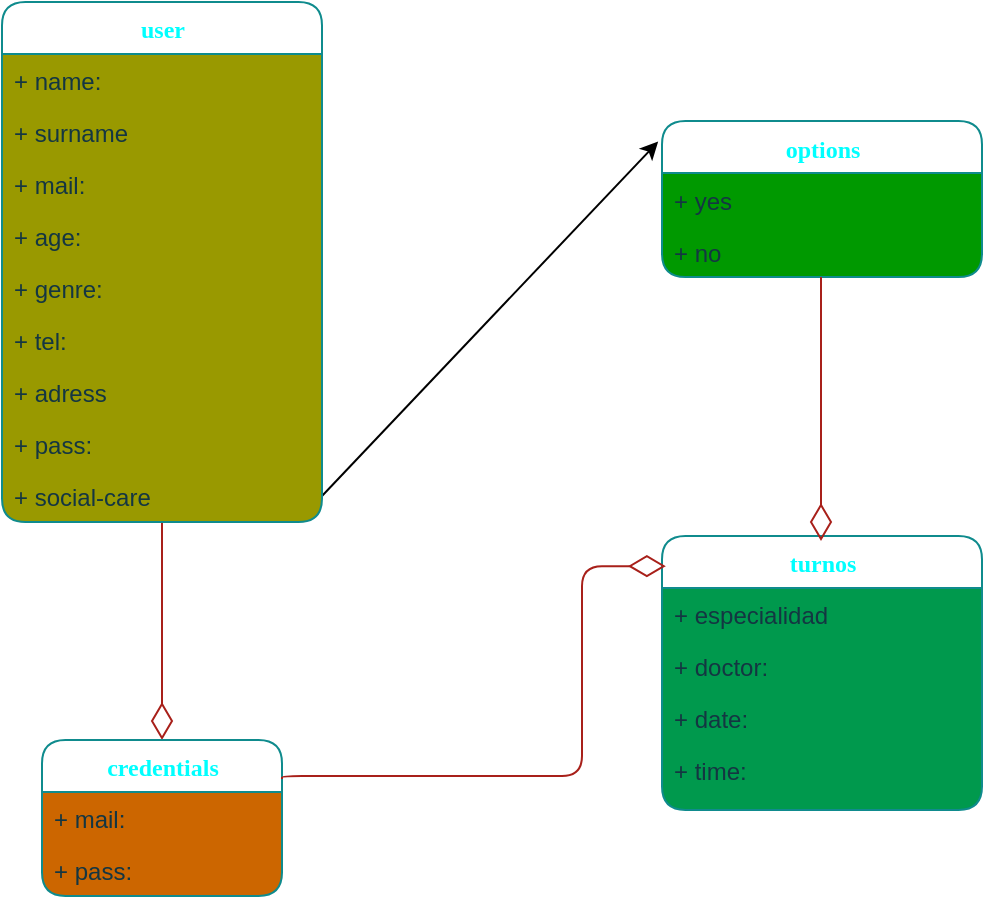 <mxfile>
    <diagram name="Page-1" id="9f46799a-70d6-7492-0946-bef42562c5a5">
        <mxGraphModel dx="984" dy="319" grid="1" gridSize="10" guides="1" tooltips="1" connect="1" arrows="1" fold="1" page="1" pageScale="1" pageWidth="1100" pageHeight="850" background="none" math="0" shadow="0">
            <root>
                <mxCell id="0"/>
                <mxCell id="1" parent="0"/>
                <mxCell id="78961159f06e98e8-124" style="edgeStyle=orthogonalEdgeStyle;html=1;labelBackgroundColor=none;startFill=0;startSize=8;endArrow=diamondThin;endFill=0;endSize=16;fontFamily=Verdana;fontSize=12;strokeColor=#A8201A;fontColor=default;rounded=1;entryX=0.5;entryY=0;entryDx=0;entryDy=0;exitX=0.5;exitY=1;exitDx=0;exitDy=0;" parent="1" target="78961159f06e98e8-56" edge="1" source="78961159f06e98e8-17">
                    <mxGeometry relative="1" as="geometry">
                        <Array as="points">
                            <mxPoint x="170" y="452"/>
                        </Array>
                        <mxPoint x="160" y="340" as="sourcePoint"/>
                        <mxPoint x="290" y="470" as="targetPoint"/>
                    </mxGeometry>
                </mxCell>
                <mxCell id="9" value="" style="edgeStyle=none;html=1;fontColor=#00FFFF;exitX=1;exitY=0.5;exitDx=0;exitDy=0;entryX=-0.012;entryY=0.132;entryDx=0;entryDy=0;entryPerimeter=0;" edge="1" parent="1" source="14" target="KzqB3IoScdNlmJi1fuJ3-15">
                    <mxGeometry relative="1" as="geometry"/>
                </mxCell>
                <mxCell id="78961159f06e98e8-17" value="&lt;font color=&quot;#00ffff&quot;&gt;user&lt;/font&gt;" style="swimlane;html=1;fontStyle=1;align=center;verticalAlign=top;childLayout=stackLayout;horizontal=1;startSize=26;horizontalStack=0;resizeParent=1;resizeLast=0;collapsible=1;marginBottom=0;swimlaneFillColor=#999900;rounded=1;shadow=0;comic=0;labelBackgroundColor=none;strokeWidth=1;fillColor=none;fontFamily=Verdana;fontSize=12;strokeColor=#0F8B8D;fontColor=#143642;" parent="1" vertex="1">
                    <mxGeometry x="90" y="83" width="160" height="260" as="geometry"/>
                </mxCell>
                <mxCell id="78961159f06e98e8-21" value="+ name:" style="text;html=1;strokeColor=none;fillColor=none;align=left;verticalAlign=top;spacingLeft=4;spacingRight=4;whiteSpace=wrap;overflow=hidden;rotatable=0;points=[[0,0.5],[1,0.5]];portConstraint=eastwest;rounded=1;labelBackgroundColor=none;fontColor=#143642;" parent="78961159f06e98e8-17" vertex="1">
                    <mxGeometry y="26" width="160" height="26" as="geometry"/>
                </mxCell>
                <mxCell id="78961159f06e98e8-23" value="+ surname" style="text;html=1;strokeColor=none;fillColor=none;align=left;verticalAlign=top;spacingLeft=4;spacingRight=4;whiteSpace=wrap;overflow=hidden;rotatable=0;points=[[0,0.5],[1,0.5]];portConstraint=eastwest;rounded=1;labelBackgroundColor=none;fontColor=#143642;" parent="78961159f06e98e8-17" vertex="1">
                    <mxGeometry y="52" width="160" height="26" as="geometry"/>
                </mxCell>
                <mxCell id="78961159f06e98e8-25" value="+ mail:" style="text;html=1;strokeColor=none;fillColor=none;align=left;verticalAlign=top;spacingLeft=4;spacingRight=4;whiteSpace=wrap;overflow=hidden;rotatable=0;points=[[0,0.5],[1,0.5]];portConstraint=eastwest;rounded=1;labelBackgroundColor=none;fontColor=#143642;" parent="78961159f06e98e8-17" vertex="1">
                    <mxGeometry y="78" width="160" height="26" as="geometry"/>
                </mxCell>
                <mxCell id="78961159f06e98e8-26" value="+ age:" style="text;html=1;strokeColor=none;fillColor=none;align=left;verticalAlign=top;spacingLeft=4;spacingRight=4;whiteSpace=wrap;overflow=hidden;rotatable=0;points=[[0,0.5],[1,0.5]];portConstraint=eastwest;rounded=1;labelBackgroundColor=none;fontColor=#143642;" parent="78961159f06e98e8-17" vertex="1">
                    <mxGeometry y="104" width="160" height="26" as="geometry"/>
                </mxCell>
                <mxCell id="KzqB3IoScdNlmJi1fuJ3-14" value="+ genre:" style="text;html=1;strokeColor=none;fillColor=none;align=left;verticalAlign=top;spacingLeft=4;spacingRight=4;whiteSpace=wrap;overflow=hidden;rotatable=0;points=[[0,0.5],[1,0.5]];portConstraint=eastwest;rounded=1;labelBackgroundColor=none;fontColor=#143642;" parent="78961159f06e98e8-17" vertex="1">
                    <mxGeometry y="130" width="160" height="26" as="geometry"/>
                </mxCell>
                <mxCell id="78961159f06e98e8-24" value="+ tel:" style="text;html=1;strokeColor=none;fillColor=none;align=left;verticalAlign=top;spacingLeft=4;spacingRight=4;whiteSpace=wrap;overflow=hidden;rotatable=0;points=[[0,0.5],[1,0.5]];portConstraint=eastwest;rounded=1;labelBackgroundColor=none;fontColor=#143642;" parent="78961159f06e98e8-17" vertex="1">
                    <mxGeometry y="156" width="160" height="26" as="geometry"/>
                </mxCell>
                <mxCell id="KzqB3IoScdNlmJi1fuJ3-12" value="+ adress" style="text;html=1;strokeColor=none;fillColor=none;align=left;verticalAlign=top;spacingLeft=4;spacingRight=4;whiteSpace=wrap;overflow=hidden;rotatable=0;points=[[0,0.5],[1,0.5]];portConstraint=eastwest;rounded=1;labelBackgroundColor=none;fontColor=#143642;" parent="78961159f06e98e8-17" vertex="1">
                    <mxGeometry y="182" width="160" height="26" as="geometry"/>
                </mxCell>
                <mxCell id="KzqB3IoScdNlmJi1fuJ3-13" value="+ pass:" style="text;html=1;strokeColor=none;fillColor=none;align=left;verticalAlign=top;spacingLeft=4;spacingRight=4;whiteSpace=wrap;overflow=hidden;rotatable=0;points=[[0,0.5],[1,0.5]];portConstraint=eastwest;rounded=1;labelBackgroundColor=none;fontColor=#143642;" parent="78961159f06e98e8-17" vertex="1">
                    <mxGeometry y="208" width="160" height="26" as="geometry"/>
                </mxCell>
                <mxCell id="14" value="+ social-care" style="text;html=1;strokeColor=none;fillColor=none;align=left;verticalAlign=top;spacingLeft=4;spacingRight=4;whiteSpace=wrap;overflow=hidden;rotatable=0;points=[[0,0.5],[1,0.5]];portConstraint=eastwest;rounded=1;labelBackgroundColor=none;fontColor=#143642;" vertex="1" parent="78961159f06e98e8-17">
                    <mxGeometry y="234" width="160" height="26" as="geometry"/>
                </mxCell>
                <mxCell id="78961159f06e98e8-30" value="&lt;font color=&quot;#00ffff&quot;&gt;turnos&lt;/font&gt;" style="swimlane;html=1;fontStyle=1;align=center;verticalAlign=top;childLayout=stackLayout;horizontal=1;startSize=26;horizontalStack=0;resizeParent=1;resizeLast=0;collapsible=1;marginBottom=0;swimlaneFillColor=#00994D;rounded=1;shadow=0;comic=0;labelBackgroundColor=none;strokeWidth=1;fillColor=none;fontFamily=Verdana;fontSize=12;strokeColor=#0F8B8D;fontColor=#143642;" parent="1" vertex="1">
                    <mxGeometry x="420" y="350" width="160" height="137" as="geometry"/>
                </mxCell>
                <mxCell id="78961159f06e98e8-31" value="+ especialidad" style="text;html=1;strokeColor=none;fillColor=none;align=left;verticalAlign=top;spacingLeft=4;spacingRight=4;whiteSpace=wrap;overflow=hidden;rotatable=0;points=[[0,0.5],[1,0.5]];portConstraint=eastwest;rounded=1;labelBackgroundColor=none;fontColor=#143642;" parent="78961159f06e98e8-30" vertex="1">
                    <mxGeometry y="26" width="160" height="26" as="geometry"/>
                </mxCell>
                <mxCell id="78961159f06e98e8-32" value="+ doctor:" style="text;html=1;strokeColor=none;fillColor=none;align=left;verticalAlign=top;spacingLeft=4;spacingRight=4;whiteSpace=wrap;overflow=hidden;rotatable=0;points=[[0,0.5],[1,0.5]];portConstraint=eastwest;rounded=1;labelBackgroundColor=none;fontColor=#143642;" parent="78961159f06e98e8-30" vertex="1">
                    <mxGeometry y="52" width="160" height="26" as="geometry"/>
                </mxCell>
                <mxCell id="78961159f06e98e8-33" value="+ date:" style="text;html=1;strokeColor=none;fillColor=none;align=left;verticalAlign=top;spacingLeft=4;spacingRight=4;whiteSpace=wrap;overflow=hidden;rotatable=0;points=[[0,0.5],[1,0.5]];portConstraint=eastwest;rounded=1;labelBackgroundColor=none;fontColor=#143642;" parent="78961159f06e98e8-30" vertex="1">
                    <mxGeometry y="78" width="160" height="26" as="geometry"/>
                </mxCell>
                <mxCell id="78961159f06e98e8-34" value="+ time:" style="text;html=1;strokeColor=none;fillColor=none;align=left;verticalAlign=top;spacingLeft=4;spacingRight=4;whiteSpace=wrap;overflow=hidden;rotatable=0;points=[[0,0.5],[1,0.5]];portConstraint=eastwest;rounded=1;labelBackgroundColor=none;fontColor=#143642;" parent="78961159f06e98e8-30" vertex="1">
                    <mxGeometry y="104" width="160" height="26" as="geometry"/>
                </mxCell>
                <mxCell id="78961159f06e98e8-56" value="&lt;font color=&quot;#00ffff&quot;&gt;credentials&lt;/font&gt;" style="swimlane;html=1;fontStyle=1;align=center;verticalAlign=top;childLayout=stackLayout;horizontal=1;startSize=26;horizontalStack=0;resizeParent=1;resizeLast=0;collapsible=1;marginBottom=0;swimlaneFillColor=#CC6600;rounded=1;shadow=0;comic=0;labelBackgroundColor=none;strokeWidth=1;fillColor=none;fontFamily=Verdana;fontSize=12;strokeColor=#0F8B8D;fontColor=#143642;" parent="1" vertex="1">
                    <mxGeometry x="110" y="452" width="120" height="78" as="geometry"/>
                </mxCell>
                <mxCell id="78961159f06e98e8-57" value="+ mail:" style="text;html=1;strokeColor=none;fillColor=none;align=left;verticalAlign=top;spacingLeft=4;spacingRight=4;whiteSpace=wrap;overflow=hidden;rotatable=0;points=[[0,0.5],[1,0.5]];portConstraint=eastwest;rounded=1;labelBackgroundColor=none;fontColor=#143642;" parent="78961159f06e98e8-56" vertex="1">
                    <mxGeometry y="26" width="120" height="26" as="geometry"/>
                </mxCell>
                <mxCell id="78961159f06e98e8-58" value="+ pass:" style="text;html=1;strokeColor=none;fillColor=none;align=left;verticalAlign=top;spacingLeft=4;spacingRight=4;whiteSpace=wrap;overflow=hidden;rotatable=0;points=[[0,0.5],[1,0.5]];portConstraint=eastwest;rounded=1;labelBackgroundColor=none;fontColor=#143642;" parent="78961159f06e98e8-56" vertex="1">
                    <mxGeometry y="52" width="120" height="26" as="geometry"/>
                </mxCell>
                <mxCell id="KzqB3IoScdNlmJi1fuJ3-15" value="&lt;font color=&quot;#00ffff&quot;&gt;options&lt;/font&gt;" style="swimlane;html=1;fontStyle=1;align=center;verticalAlign=top;childLayout=stackLayout;horizontal=1;startSize=26;horizontalStack=0;resizeParent=1;resizeLast=0;collapsible=1;marginBottom=0;swimlaneFillColor=#009900;rounded=1;shadow=0;comic=0;labelBackgroundColor=none;strokeWidth=1;fillColor=none;fontFamily=Verdana;fontSize=12;strokeColor=#0F8B8D;fontColor=#143642;" parent="1" vertex="1">
                    <mxGeometry x="420" y="142.5" width="160" height="78" as="geometry"/>
                </mxCell>
                <mxCell id="KzqB3IoScdNlmJi1fuJ3-16" value="+ yes" style="text;html=1;strokeColor=none;fillColor=none;align=left;verticalAlign=top;spacingLeft=4;spacingRight=4;whiteSpace=wrap;overflow=hidden;rotatable=0;points=[[0,0.5],[1,0.5]];portConstraint=eastwest;rounded=1;labelBackgroundColor=none;fontColor=#143642;" parent="KzqB3IoScdNlmJi1fuJ3-15" vertex="1">
                    <mxGeometry y="26" width="160" height="26" as="geometry"/>
                </mxCell>
                <mxCell id="KzqB3IoScdNlmJi1fuJ3-17" value="+ no" style="text;html=1;strokeColor=none;fillColor=none;align=left;verticalAlign=top;spacingLeft=4;spacingRight=4;whiteSpace=wrap;overflow=hidden;rotatable=0;points=[[0,0.5],[1,0.5]];portConstraint=eastwest;rounded=1;labelBackgroundColor=none;fontColor=#143642;" parent="KzqB3IoScdNlmJi1fuJ3-15" vertex="1">
                    <mxGeometry y="52" width="160" height="26" as="geometry"/>
                </mxCell>
                <mxCell id="12" style="edgeStyle=orthogonalEdgeStyle;html=1;labelBackgroundColor=none;startFill=0;startSize=8;endArrow=diamondThin;endFill=0;endSize=16;fontFamily=Verdana;fontSize=12;strokeColor=#A8201A;fontColor=default;rounded=1;entryX=0.5;entryY=0;entryDx=0;entryDy=0;exitX=0.5;exitY=1;exitDx=0;exitDy=0;" edge="1" parent="1">
                    <mxGeometry relative="1" as="geometry">
                        <Array as="points">
                            <mxPoint x="499.5" y="352.5"/>
                        </Array>
                        <mxPoint x="499.5" y="220.5" as="sourcePoint"/>
                        <mxPoint x="499.5" y="352.5" as="targetPoint"/>
                    </mxGeometry>
                </mxCell>
                <mxCell id="13" style="edgeStyle=orthogonalEdgeStyle;html=1;labelBackgroundColor=none;startFill=0;startSize=8;endArrow=diamondThin;endFill=0;endSize=16;fontFamily=Verdana;fontSize=12;strokeColor=#A8201A;fontColor=default;rounded=1;entryX=0.012;entryY=0.11;entryDx=0;entryDy=0;entryPerimeter=0;exitX=1;exitY=0.25;exitDx=0;exitDy=0;shadow=0;" edge="1" parent="1" source="78961159f06e98e8-56" target="78961159f06e98e8-30">
                    <mxGeometry relative="1" as="geometry">
                        <Array as="points">
                            <mxPoint x="230" y="470"/>
                            <mxPoint x="380" y="470"/>
                            <mxPoint x="380" y="365"/>
                        </Array>
                        <mxPoint x="270" y="510" as="sourcePoint"/>
                        <mxPoint x="380" y="550" as="targetPoint"/>
                    </mxGeometry>
                </mxCell>
            </root>
        </mxGraphModel>
    </diagram>
</mxfile>